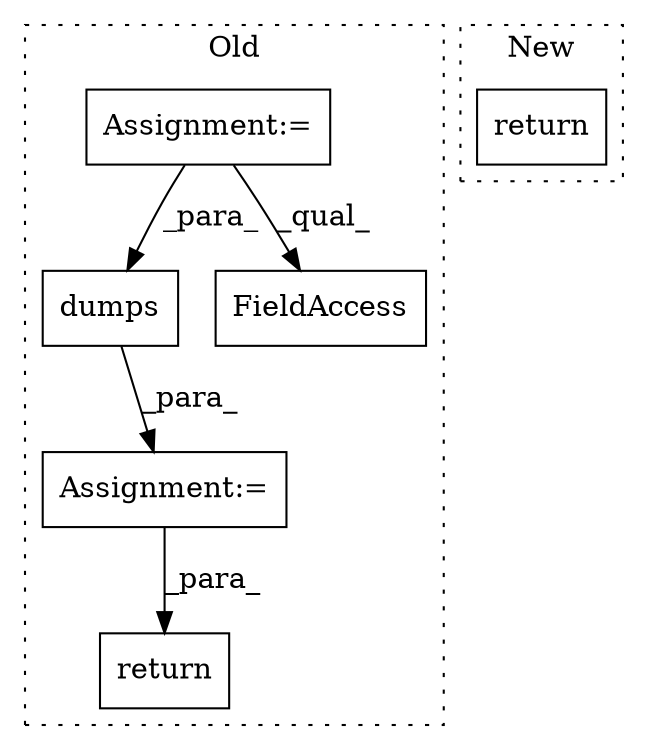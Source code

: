 digraph G {
subgraph cluster0 {
1 [label="dumps" a="32" s="7238,7275" l="6,1" shape="box"];
3 [label="return" a="41" s="7338" l="12" shape="box"];
4 [label="Assignment:=" a="7" s="6906" l="22" shape="box"];
5 [label="Assignment:=" a="7" s="7232" l="1" shape="box"];
6 [label="FieldAccess" a="22" s="7064" l="39" shape="box"];
label = "Old";
style="dotted";
}
subgraph cluster1 {
2 [label="return" a="41" s="6800" l="7" shape="box"];
label = "New";
style="dotted";
}
1 -> 5 [label="_para_"];
4 -> 6 [label="_qual_"];
4 -> 1 [label="_para_"];
5 -> 3 [label="_para_"];
}